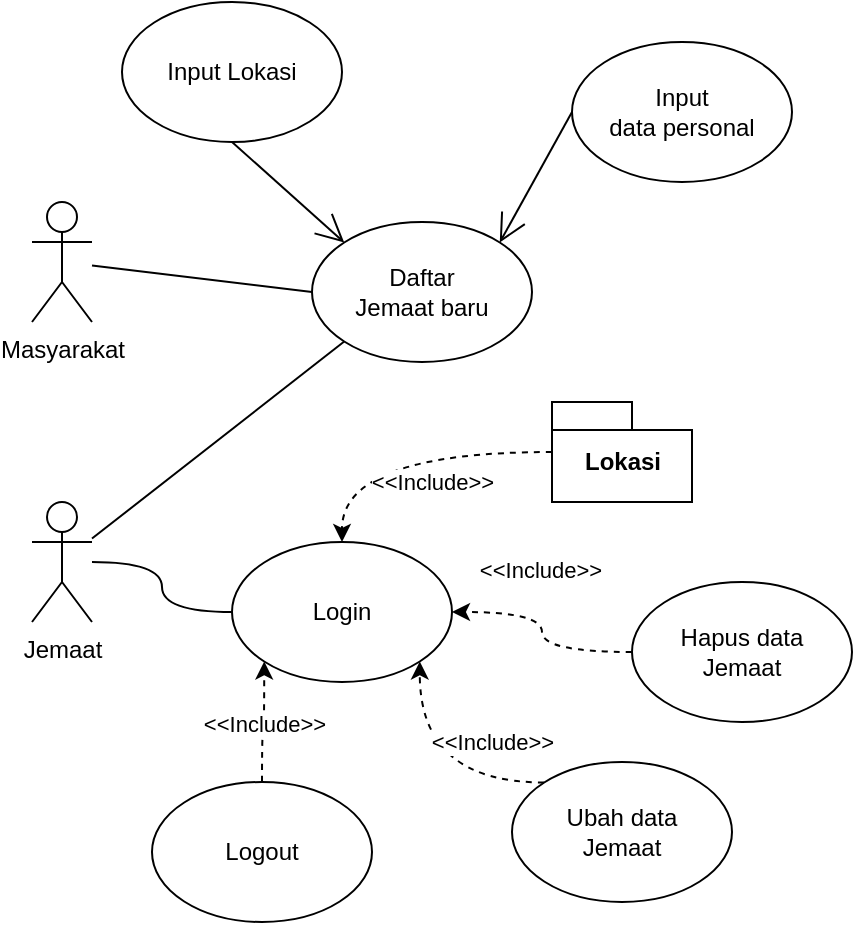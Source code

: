 <mxfile version="21.0.6" type="github" pages="3">
  <diagram id="PjaSomSAxZqeQff5UeBx" name="Page-1">
    <mxGraphModel dx="956" dy="507" grid="1" gridSize="10" guides="1" tooltips="1" connect="1" arrows="1" fold="1" page="1" pageScale="1" pageWidth="850" pageHeight="1100" math="0" shadow="0">
      <root>
        <mxCell id="0" />
        <mxCell id="1" parent="0" />
        <mxCell id="5i8q8Ae321yIFf5_sVQl-10" style="edgeStyle=none;rounded=0;orthogonalLoop=1;jettySize=auto;html=1;entryX=0;entryY=1;entryDx=0;entryDy=0;endArrow=none;endFill=0;" parent="1" source="5i8q8Ae321yIFf5_sVQl-1" target="5i8q8Ae321yIFf5_sVQl-4" edge="1">
          <mxGeometry relative="1" as="geometry" />
        </mxCell>
        <mxCell id="aWMtllWsBTUP_dESaWZA-5" style="edgeStyle=orthogonalEdgeStyle;rounded=0;orthogonalLoop=1;jettySize=auto;html=1;entryX=0;entryY=0.5;entryDx=0;entryDy=0;curved=1;endArrow=none;endFill=0;" edge="1" parent="1" source="5i8q8Ae321yIFf5_sVQl-1" target="5i8q8Ae321yIFf5_sVQl-6">
          <mxGeometry relative="1" as="geometry" />
        </mxCell>
        <mxCell id="5i8q8Ae321yIFf5_sVQl-1" value="Jemaat" style="shape=umlActor;verticalLabelPosition=bottom;verticalAlign=top;html=1;outlineConnect=0;" parent="1" vertex="1">
          <mxGeometry x="270" y="270" width="30" height="60" as="geometry" />
        </mxCell>
        <mxCell id="5i8q8Ae321yIFf5_sVQl-4" value="Daftar &lt;br&gt;Jemaat baru" style="ellipse;whiteSpace=wrap;html=1;" parent="1" vertex="1">
          <mxGeometry x="410" y="130" width="110" height="70" as="geometry" />
        </mxCell>
        <mxCell id="aWMtllWsBTUP_dESaWZA-3" value="&amp;lt;&amp;lt;Include&amp;gt;&amp;gt;" style="edgeStyle=orthogonalEdgeStyle;rounded=0;orthogonalLoop=1;jettySize=auto;html=1;entryX=1;entryY=1;entryDx=0;entryDy=0;curved=1;exitX=0;exitY=0;exitDx=0;exitDy=0;dashed=1;" edge="1" parent="1" source="5i8q8Ae321yIFf5_sVQl-5" target="5i8q8Ae321yIFf5_sVQl-6">
          <mxGeometry x="-0.575" y="-20" relative="1" as="geometry">
            <mxPoint as="offset" />
          </mxGeometry>
        </mxCell>
        <mxCell id="5i8q8Ae321yIFf5_sVQl-5" value="Ubah data&lt;br&gt;Jemaat" style="ellipse;whiteSpace=wrap;html=1;" parent="1" vertex="1">
          <mxGeometry x="510" y="400" width="110" height="70" as="geometry" />
        </mxCell>
        <mxCell id="5i8q8Ae321yIFf5_sVQl-6" value="Login" style="ellipse;whiteSpace=wrap;html=1;" parent="1" vertex="1">
          <mxGeometry x="370" y="290" width="110" height="70" as="geometry" />
        </mxCell>
        <mxCell id="aWMtllWsBTUP_dESaWZA-2" value="&amp;lt;&amp;lt;Include&amp;gt;&amp;gt;" style="edgeStyle=orthogonalEdgeStyle;rounded=0;orthogonalLoop=1;jettySize=auto;html=1;entryX=1;entryY=0.5;entryDx=0;entryDy=0;curved=1;dashed=1;" edge="1" parent="1" source="5i8q8Ae321yIFf5_sVQl-7" target="5i8q8Ae321yIFf5_sVQl-6">
          <mxGeometry x="0.182" y="-16" relative="1" as="geometry">
            <mxPoint x="-1" y="-5" as="offset" />
          </mxGeometry>
        </mxCell>
        <mxCell id="5i8q8Ae321yIFf5_sVQl-7" value="Hapus data&lt;br&gt;Jemaat" style="ellipse;whiteSpace=wrap;html=1;" parent="1" vertex="1">
          <mxGeometry x="570" y="310" width="110" height="70" as="geometry" />
        </mxCell>
        <mxCell id="aWMtllWsBTUP_dESaWZA-4" value="&amp;lt;&amp;lt;Include&amp;gt;&amp;gt;" style="edgeStyle=orthogonalEdgeStyle;rounded=0;orthogonalLoop=1;jettySize=auto;html=1;entryX=0;entryY=1;entryDx=0;entryDy=0;curved=1;dashed=1;" edge="1" parent="1" source="5i8q8Ae321yIFf5_sVQl-8" target="5i8q8Ae321yIFf5_sVQl-6">
          <mxGeometry relative="1" as="geometry" />
        </mxCell>
        <mxCell id="5i8q8Ae321yIFf5_sVQl-8" value="Logout" style="ellipse;whiteSpace=wrap;html=1;" parent="1" vertex="1">
          <mxGeometry x="330" y="410" width="110" height="70" as="geometry" />
        </mxCell>
        <mxCell id="5i8q8Ae321yIFf5_sVQl-23" value="" style="endArrow=open;endSize=12;html=1;rounded=0;exitX=0.5;exitY=1;exitDx=0;exitDy=0;entryX=0;entryY=0;entryDx=0;entryDy=0;jumpStyle=arc;jumpSize=27;" parent="1" source="5i8q8Ae321yIFf5_sVQl-24" target="5i8q8Ae321yIFf5_sVQl-4" edge="1">
          <mxGeometry width="160" relative="1" as="geometry">
            <mxPoint x="300" y="310" as="sourcePoint" />
            <mxPoint x="460" y="310" as="targetPoint" />
          </mxGeometry>
        </mxCell>
        <mxCell id="5i8q8Ae321yIFf5_sVQl-24" value="Input Lokasi" style="ellipse;whiteSpace=wrap;html=1;" parent="1" vertex="1">
          <mxGeometry x="315" y="20" width="110" height="70" as="geometry" />
        </mxCell>
        <mxCell id="5i8q8Ae321yIFf5_sVQl-27" value="Input &lt;br&gt;data personal" style="ellipse;whiteSpace=wrap;html=1;" parent="1" vertex="1">
          <mxGeometry x="540" y="40" width="110" height="70" as="geometry" />
        </mxCell>
        <mxCell id="5i8q8Ae321yIFf5_sVQl-28" value="" style="endArrow=open;endSize=12;html=1;rounded=0;exitX=0;exitY=0.5;exitDx=0;exitDy=0;entryX=1;entryY=0;entryDx=0;entryDy=0;jumpStyle=arc;jumpSize=27;" parent="1" source="5i8q8Ae321yIFf5_sVQl-27" target="5i8q8Ae321yIFf5_sVQl-4" edge="1">
          <mxGeometry width="160" relative="1" as="geometry">
            <mxPoint x="380" y="115" as="sourcePoint" />
            <mxPoint x="435.928" y="150.367" as="targetPoint" />
          </mxGeometry>
        </mxCell>
        <mxCell id="aWMtllWsBTUP_dESaWZA-1" value="&amp;lt;&amp;lt;Include&amp;gt;&amp;gt;" style="edgeStyle=orthogonalEdgeStyle;rounded=0;orthogonalLoop=1;jettySize=auto;html=1;entryX=0.5;entryY=0;entryDx=0;entryDy=0;curved=1;dashed=1;" edge="1" parent="1" source="5i8q8Ae321yIFf5_sVQl-30" target="5i8q8Ae321yIFf5_sVQl-6">
          <mxGeometry x="-0.2" y="15" relative="1" as="geometry">
            <mxPoint as="offset" />
          </mxGeometry>
        </mxCell>
        <mxCell id="5i8q8Ae321yIFf5_sVQl-30" value="Lokasi" style="shape=folder;fontStyle=1;spacingTop=10;tabWidth=40;tabHeight=14;tabPosition=left;html=1;" parent="1" vertex="1">
          <mxGeometry x="530" y="220" width="70" height="50" as="geometry" />
        </mxCell>
        <mxCell id="5i8q8Ae321yIFf5_sVQl-36" style="edgeStyle=none;rounded=0;jumpStyle=arc;jumpSize=27;orthogonalLoop=1;jettySize=auto;html=1;entryX=0;entryY=0.5;entryDx=0;entryDy=0;endArrow=none;endFill=0;" parent="1" source="5i8q8Ae321yIFf5_sVQl-34" target="5i8q8Ae321yIFf5_sVQl-4" edge="1">
          <mxGeometry relative="1" as="geometry" />
        </mxCell>
        <mxCell id="5i8q8Ae321yIFf5_sVQl-34" value="Masyarakat" style="shape=umlActor;verticalLabelPosition=bottom;verticalAlign=top;html=1;outlineConnect=0;" parent="1" vertex="1">
          <mxGeometry x="270" y="120" width="30" height="60" as="geometry" />
        </mxCell>
      </root>
    </mxGraphModel>
  </diagram>
  <diagram id="RAF_GGhkcw0nodtZDPA_" name="Page-2">
    <mxGraphModel dx="868" dy="428" grid="1" gridSize="10" guides="1" tooltips="1" connect="1" arrows="1" fold="1" page="1" pageScale="1" pageWidth="850" pageHeight="1100" math="0" shadow="0">
      <root>
        <mxCell id="0" />
        <mxCell id="1" parent="0" />
        <mxCell id="jIE8mIxhrSkIf84SkjbB-2" value="Cari nama jemaat" style="ellipse;whiteSpace=wrap;html=1;" vertex="1" parent="1">
          <mxGeometry x="250" y="170" width="140" height="70" as="geometry" />
        </mxCell>
        <mxCell id="jIE8mIxhrSkIf84SkjbB-3" value="Pilih marker lokasi &lt;br&gt;dipeta" style="ellipse;whiteSpace=wrap;html=1;" vertex="1" parent="1">
          <mxGeometry x="150" y="300" width="140" height="70" as="geometry" />
        </mxCell>
        <mxCell id="jIE8mIxhrSkIf84SkjbB-4" value="Lokasi yang dituju" style="ellipse;whiteSpace=wrap;html=1;" vertex="1" parent="1">
          <mxGeometry x="340" y="300" width="140" height="70" as="geometry" />
        </mxCell>
        <mxCell id="jIE8mIxhrSkIf84SkjbB-6" value="Use" style="endArrow=open;endSize=12;dashed=1;html=1;rounded=0;jumpStyle=arc;jumpSize=27;entryX=0.5;entryY=0;entryDx=0;entryDy=0;exitX=1;exitY=1;exitDx=0;exitDy=0;" edge="1" parent="1" source="jIE8mIxhrSkIf84SkjbB-2" target="jIE8mIxhrSkIf84SkjbB-4">
          <mxGeometry width="160" relative="1" as="geometry">
            <mxPoint x="400" y="355" as="sourcePoint" />
            <mxPoint x="510.503" y="329.749" as="targetPoint" />
          </mxGeometry>
        </mxCell>
        <mxCell id="FT_0QnsMTjuEVHOiJ7lg-3" value="Extends" style="endArrow=block;endSize=16;endFill=0;html=1;rounded=0;jumpStyle=arc;jumpSize=27;entryX=0;entryY=1;entryDx=0;entryDy=0;exitX=0.5;exitY=0;exitDx=0;exitDy=0;" edge="1" parent="1" source="jIE8mIxhrSkIf84SkjbB-3" target="jIE8mIxhrSkIf84SkjbB-2">
          <mxGeometry width="160" relative="1" as="geometry">
            <mxPoint x="170" y="220" as="sourcePoint" />
            <mxPoint x="630" y="360" as="targetPoint" />
          </mxGeometry>
        </mxCell>
        <mxCell id="FT_0QnsMTjuEVHOiJ7lg-4" value="Rute Perjalanan" style="ellipse;whiteSpace=wrap;html=1;" vertex="1" parent="1">
          <mxGeometry x="470" y="170" width="140" height="70" as="geometry" />
        </mxCell>
        <mxCell id="FT_0QnsMTjuEVHOiJ7lg-6" value="Use" style="endArrow=open;endSize=12;dashed=1;html=1;rounded=0;jumpStyle=arc;jumpSize=27;entryX=0;entryY=0.5;entryDx=0;entryDy=0;exitX=1;exitY=0.5;exitDx=0;exitDy=0;" edge="1" parent="1" source="jIE8mIxhrSkIf84SkjbB-2" target="FT_0QnsMTjuEVHOiJ7lg-4">
          <mxGeometry width="160" relative="1" as="geometry">
            <mxPoint x="379.497" y="239.749" as="sourcePoint" />
            <mxPoint x="420" y="310" as="targetPoint" />
          </mxGeometry>
        </mxCell>
        <mxCell id="48hhQy2klkwX1SX_WkLe-1" value="Cari nama kegiatan" style="ellipse;whiteSpace=wrap;html=1;" vertex="1" parent="1">
          <mxGeometry x="50" y="230" width="140" height="70" as="geometry" />
        </mxCell>
        <mxCell id="48hhQy2klkwX1SX_WkLe-2" value="Extends" style="endArrow=block;endSize=16;endFill=0;html=1;rounded=0;jumpStyle=arc;jumpSize=27;entryX=0;entryY=0.5;entryDx=0;entryDy=0;exitX=1;exitY=0;exitDx=0;exitDy=0;" edge="1" parent="1" source="48hhQy2klkwX1SX_WkLe-1" target="jIE8mIxhrSkIf84SkjbB-2">
          <mxGeometry width="160" relative="1" as="geometry">
            <mxPoint x="230" y="310" as="sourcePoint" />
            <mxPoint x="280.503" y="239.749" as="targetPoint" />
          </mxGeometry>
        </mxCell>
      </root>
    </mxGraphModel>
  </diagram>
  <diagram id="0q7Ql4SBlpcZW3aKY-bH" name="Page-3">
    <mxGraphModel dx="1021" dy="504" grid="1" gridSize="10" guides="1" tooltips="1" connect="1" arrows="1" fold="1" page="1" pageScale="1" pageWidth="850" pageHeight="1100" math="0" shadow="0">
      <root>
        <mxCell id="0" />
        <mxCell id="1" parent="0" />
        <mxCell id="qMnpre456dZbhYS8tqiJ-2" style="edgeStyle=none;rounded=0;jumpStyle=arc;jumpSize=27;orthogonalLoop=1;jettySize=auto;html=1;entryX=0;entryY=0.5;entryDx=0;entryDy=0;" edge="1" parent="1" source="z4ABA9gQAK2XV4W80JZJ-1" target="z4ABA9gQAK2XV4W80JZJ-4">
          <mxGeometry relative="1" as="geometry" />
        </mxCell>
        <mxCell id="qMnpre456dZbhYS8tqiJ-3" style="edgeStyle=none;rounded=0;jumpStyle=arc;jumpSize=27;orthogonalLoop=1;jettySize=auto;html=1;entryX=0;entryY=0.5;entryDx=0;entryDy=0;" edge="1" parent="1" source="z4ABA9gQAK2XV4W80JZJ-1" target="z4ABA9gQAK2XV4W80JZJ-5">
          <mxGeometry relative="1" as="geometry" />
        </mxCell>
        <mxCell id="qMnpre456dZbhYS8tqiJ-4" style="edgeStyle=none;rounded=0;jumpStyle=arc;jumpSize=27;orthogonalLoop=1;jettySize=auto;html=1;entryX=0;entryY=0.5;entryDx=0;entryDy=0;" edge="1" parent="1" source="z4ABA9gQAK2XV4W80JZJ-1" target="z4ABA9gQAK2XV4W80JZJ-6">
          <mxGeometry relative="1" as="geometry" />
        </mxCell>
        <mxCell id="qMnpre456dZbhYS8tqiJ-5" style="edgeStyle=none;rounded=0;jumpStyle=arc;jumpSize=27;orthogonalLoop=1;jettySize=auto;html=1;entryX=0;entryY=0.5;entryDx=0;entryDy=0;" edge="1" parent="1" source="z4ABA9gQAK2XV4W80JZJ-1" target="z4ABA9gQAK2XV4W80JZJ-2">
          <mxGeometry relative="1" as="geometry" />
        </mxCell>
        <mxCell id="qMnpre456dZbhYS8tqiJ-6" style="edgeStyle=none;rounded=0;jumpStyle=arc;jumpSize=27;orthogonalLoop=1;jettySize=auto;html=1;entryX=0;entryY=0.5;entryDx=0;entryDy=0;" edge="1" parent="1" source="z4ABA9gQAK2XV4W80JZJ-1" target="z4ABA9gQAK2XV4W80JZJ-3">
          <mxGeometry relative="1" as="geometry" />
        </mxCell>
        <mxCell id="swKxZh92KxvjyOnFSqCl-4" style="edgeStyle=none;rounded=0;jumpStyle=arc;jumpSize=27;orthogonalLoop=1;jettySize=auto;html=1;entryX=0.205;entryY=0.922;entryDx=0;entryDy=0;fontSize=14;entryPerimeter=0;" edge="1" parent="1" source="z4ABA9gQAK2XV4W80JZJ-1" target="swKxZh92KxvjyOnFSqCl-1">
          <mxGeometry relative="1" as="geometry" />
        </mxCell>
        <mxCell id="z4ABA9gQAK2XV4W80JZJ-1" value="Pengurus" style="shape=umlActor;verticalLabelPosition=bottom;verticalAlign=top;html=1;" vertex="1" parent="1">
          <mxGeometry x="170" y="190" width="30" height="60" as="geometry" />
        </mxCell>
        <mxCell id="oRIM--aJrBusQifgm0hL-1" value="Manajemen Jadwal" style="html=1;fillColor=none;verticalAlign=top;fontStyle=1;fontSize=14;" vertex="1" parent="1">
          <mxGeometry x="280" y="230" width="420" height="300" as="geometry" />
        </mxCell>
        <mxCell id="z4ABA9gQAK2XV4W80JZJ-2" value="Login" style="ellipse;whiteSpace=wrap;html=1;" vertex="1" parent="1">
          <mxGeometry x="400" y="60" width="140" height="70" as="geometry" />
        </mxCell>
        <mxCell id="z4ABA9gQAK2XV4W80JZJ-3" value="Merubah status aktif&lt;br&gt;jemaat" style="ellipse;whiteSpace=wrap;html=1;" vertex="1" parent="1">
          <mxGeometry x="560" y="140" width="140" height="70" as="geometry" />
        </mxCell>
        <mxCell id="z4ABA9gQAK2XV4W80JZJ-4" value="Menambah jadwal&lt;br&gt;kegiatan" style="ellipse;whiteSpace=wrap;html=1;" vertex="1" parent="1">
          <mxGeometry x="355" y="260" width="140" height="70" as="geometry" />
        </mxCell>
        <mxCell id="z4ABA9gQAK2XV4W80JZJ-5" value="Merubah jadwal&lt;br&gt;kegiatan" style="ellipse;whiteSpace=wrap;html=1;" vertex="1" parent="1">
          <mxGeometry x="355" y="350" width="140" height="70" as="geometry" />
        </mxCell>
        <mxCell id="z4ABA9gQAK2XV4W80JZJ-6" value="Menghapus jadwal&lt;br&gt;kegiatan" style="ellipse;whiteSpace=wrap;html=1;" vertex="1" parent="1">
          <mxGeometry x="355" y="440" width="140" height="70" as="geometry" />
        </mxCell>
        <mxCell id="z4ABA9gQAK2XV4W80JZJ-8" value="Memilih lokasi" style="ellipse;whiteSpace=wrap;html=1;" vertex="1" parent="1">
          <mxGeometry x="540" y="320" width="140" height="70" as="geometry" />
        </mxCell>
        <mxCell id="z4ABA9gQAK2XV4W80JZJ-9" value="Use" style="endArrow=open;endSize=12;dashed=1;html=1;rounded=0;jumpStyle=arc;jumpSize=27;exitX=0;exitY=0;exitDx=0;exitDy=0;entryX=1;entryY=0.5;entryDx=0;entryDy=0;" edge="1" parent="1" source="z4ABA9gQAK2XV4W80JZJ-8" target="z4ABA9gQAK2XV4W80JZJ-4">
          <mxGeometry width="160" relative="1" as="geometry">
            <mxPoint x="340" y="350" as="sourcePoint" />
            <mxPoint x="500" y="350" as="targetPoint" />
          </mxGeometry>
        </mxCell>
        <mxCell id="qMnpre456dZbhYS8tqiJ-1" value="Use" style="endArrow=open;endSize=12;dashed=1;html=1;rounded=0;jumpStyle=arc;jumpSize=27;exitX=0;exitY=1;exitDx=0;exitDy=0;entryX=1;entryY=0.5;entryDx=0;entryDy=0;" edge="1" parent="1" source="z4ABA9gQAK2XV4W80JZJ-8" target="z4ABA9gQAK2XV4W80JZJ-5">
          <mxGeometry width="160" relative="1" as="geometry">
            <mxPoint x="570.503" y="340.251" as="sourcePoint" />
            <mxPoint x="505" y="305" as="targetPoint" />
          </mxGeometry>
        </mxCell>
        <mxCell id="oRIM--aJrBusQifgm0hL-2" value="Use" style="endArrow=open;endSize=12;dashed=1;html=1;rounded=0;jumpStyle=arc;jumpSize=27;exitX=0;exitY=0;exitDx=0;exitDy=0;entryX=1;entryY=1;entryDx=0;entryDy=0;" edge="1" parent="1" source="z4ABA9gQAK2XV4W80JZJ-3" target="z4ABA9gQAK2XV4W80JZJ-2">
          <mxGeometry width="160" relative="1" as="geometry">
            <mxPoint x="570.081" y="340.464" as="sourcePoint" />
            <mxPoint x="505" y="305" as="targetPoint" />
          </mxGeometry>
        </mxCell>
        <mxCell id="oRIM--aJrBusQifgm0hL-3" value="Use" style="endArrow=open;endSize=12;dashed=1;html=1;rounded=0;jumpStyle=arc;jumpSize=27;exitX=0.5;exitY=0;exitDx=0;exitDy=0;entryX=0.5;entryY=1;entryDx=0;entryDy=0;" edge="1" parent="1" source="oRIM--aJrBusQifgm0hL-1" target="z4ABA9gQAK2XV4W80JZJ-2">
          <mxGeometry x="0.37" y="2" width="160" relative="1" as="geometry">
            <mxPoint x="580.081" y="350.464" as="sourcePoint" />
            <mxPoint x="515" y="315" as="targetPoint" />
            <mxPoint as="offset" />
          </mxGeometry>
        </mxCell>
        <mxCell id="swKxZh92KxvjyOnFSqCl-1" value="Logout" style="ellipse;whiteSpace=wrap;html=1;" vertex="1" parent="1">
          <mxGeometry x="215" y="60" width="140" height="70" as="geometry" />
        </mxCell>
        <mxCell id="swKxZh92KxvjyOnFSqCl-5" value="Use" style="endArrow=open;endSize=12;dashed=1;html=1;rounded=0;jumpStyle=arc;jumpSize=27;exitX=0;exitY=0;exitDx=0;exitDy=0;entryX=1;entryY=0;entryDx=0;entryDy=0;" edge="1" parent="1" source="z4ABA9gQAK2XV4W80JZJ-2" target="swKxZh92KxvjyOnFSqCl-1">
          <mxGeometry width="160" relative="1" as="geometry">
            <mxPoint x="590.081" y="160.464" as="sourcePoint" />
            <mxPoint x="529.919" y="129.536" as="targetPoint" />
          </mxGeometry>
        </mxCell>
      </root>
    </mxGraphModel>
  </diagram>
</mxfile>
